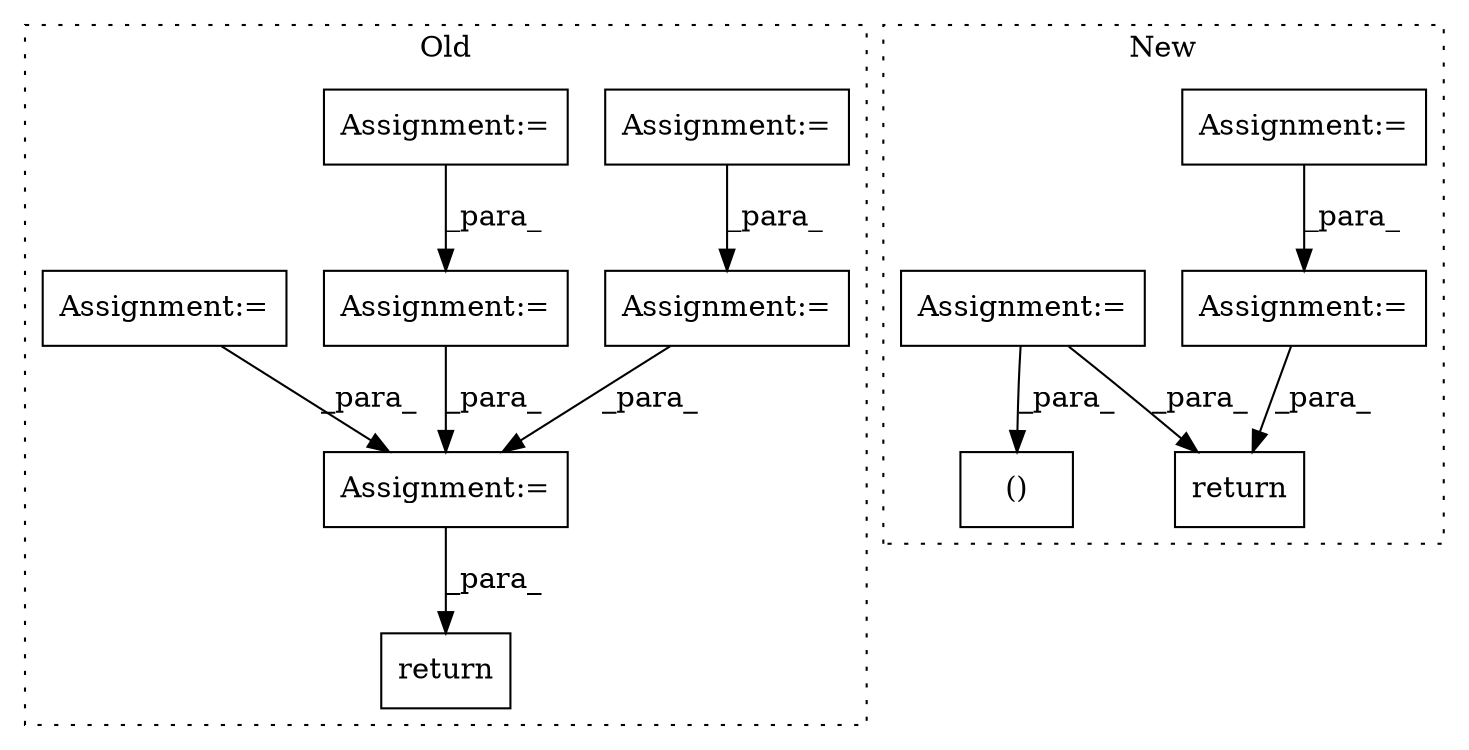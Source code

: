 digraph G {
subgraph cluster0 {
1 [label="return" a="41" s="2478" l="7" shape="box"];
4 [label="Assignment:=" a="7" s="2401" l="1" shape="box"];
5 [label="Assignment:=" a="7" s="2254" l="1" shape="box"];
6 [label="Assignment:=" a="7" s="2108" l="1" shape="box"];
9 [label="Assignment:=" a="7" s="2351" l="32" shape="box"];
10 [label="Assignment:=" a="7" s="2205" l="32" shape="box"];
11 [label="Assignment:=" a="7" s="2071" l="1" shape="box"];
label = "Old";
style="dotted";
}
subgraph cluster1 {
2 [label="return" a="41" s="2360" l="12" shape="box"];
3 [label="Assignment:=" a="7" s="2056" l="1" shape="box"];
7 [label="Assignment:=" a="7" s="1807" l="5" shape="box"];
8 [label="Assignment:=" a="7" s="2220" l="1" shape="box"];
12 [label="()" a="106" s="2305" l="21" shape="box"];
label = "New";
style="dotted";
}
3 -> 8 [label="_para_"];
4 -> 1 [label="_para_"];
5 -> 4 [label="_para_"];
6 -> 4 [label="_para_"];
7 -> 12 [label="_para_"];
7 -> 2 [label="_para_"];
8 -> 2 [label="_para_"];
9 -> 5 [label="_para_"];
10 -> 6 [label="_para_"];
11 -> 4 [label="_para_"];
}